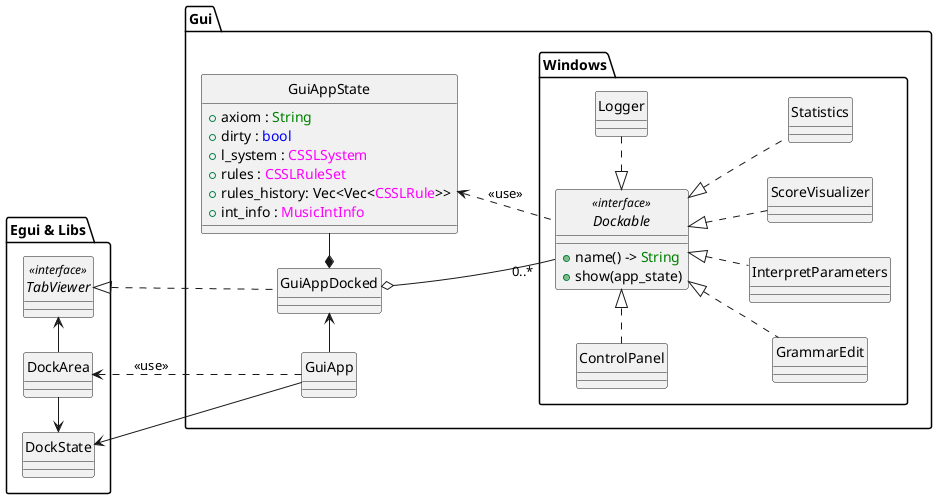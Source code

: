 @startuml
hide circle

package "Egui & Libs" {
    interface TabViewer <<interface>>
    class DockArea
    class DockState
}

package "Gui" {
    class GuiApp
    class GuiAppState {
        + axiom : <color:green>String</color>
        + dirty : <color:blue>bool</color>
        + l_system : <color:magenta>CSSLSystem</color>
        + rules : <color:magenta>CSSLRuleSet</color>
        + rules_history: Vec<Vec<<color:magenta>CSSLRule</color>>>
        + int_info : <color:magenta>MusicIntInfo</color>
    }
    class GuiAppDocked

    package "Windows" {
        interface Dockable <<interface>> {
            + name() -> <color:green>String</color>
            + show(app_state)
        }

        class GrammarEdit implements Dockable
        class InterpretParameters implements Dockable
        class ScoreVisualizer implements Dockable
        class Statistics implements Dockable
        class ControlPanel
        class Logger
    }
}

left to right direction

ControlPanel .right.|> Dockable : "      "
Logger .left.|> Dockable : "      "

DockArea -right-> TabViewer
GuiApp .up.> DockArea : "  <<use>>"
DockState <-down- GuiApp
DockState <-right- DockArea


GuiAppDocked .up.|> TabViewer
GuiAppDocked o-down- "0..*    " Dockable
GuiAppDocked *-right- GuiAppState
GuiApp -right-> GuiAppDocked

Dockable .up.> GuiAppState : <<use>>

@enduml

